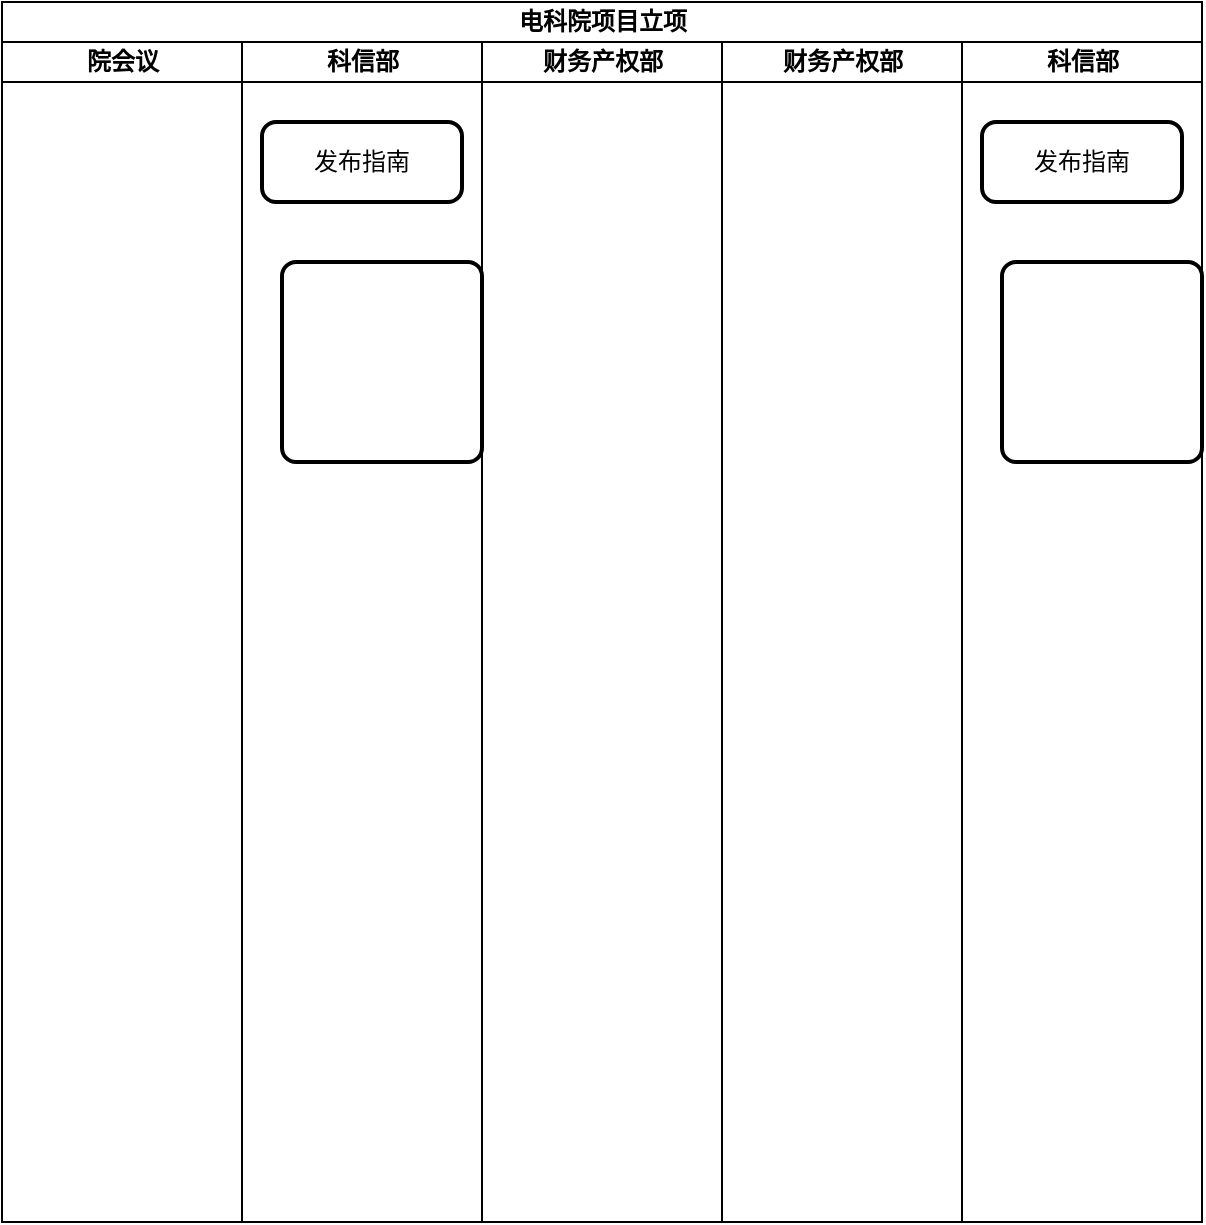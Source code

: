 <mxfile version="14.0.3" type="github">
  <diagram id="5sWGfUQDNzh1LS6Xpi2J" name="Page-1">
    <mxGraphModel dx="868" dy="463" grid="1" gridSize="10" guides="1" tooltips="1" connect="1" arrows="1" fold="1" page="1" pageScale="1" pageWidth="827" pageHeight="1169" math="0" shadow="0">
      <root>
        <mxCell id="0" />
        <mxCell id="1" parent="0" />
        <mxCell id="Ojrs1QHKOC8dCMAqbBuq-1" value="电科院项目立项" style="swimlane;html=1;childLayout=stackLayout;resizeParent=1;resizeParentMax=0;startSize=20;" vertex="1" parent="1">
          <mxGeometry x="54" y="70" width="600" height="610" as="geometry">
            <mxRectangle x="54" y="30" width="120" height="20" as="alternateBounds" />
          </mxGeometry>
        </mxCell>
        <mxCell id="Ojrs1QHKOC8dCMAqbBuq-2" value="院会议" style="swimlane;html=1;startSize=20;" vertex="1" parent="Ojrs1QHKOC8dCMAqbBuq-1">
          <mxGeometry y="20" width="120" height="590" as="geometry" />
        </mxCell>
        <mxCell id="Ojrs1QHKOC8dCMAqbBuq-3" value="科信部" style="swimlane;html=1;startSize=20;" vertex="1" parent="Ojrs1QHKOC8dCMAqbBuq-1">
          <mxGeometry x="120" y="20" width="120" height="590" as="geometry" />
        </mxCell>
        <mxCell id="Ojrs1QHKOC8dCMAqbBuq-6" value="发布指南" style="rounded=1;whiteSpace=wrap;html=1;absoluteArcSize=1;arcSize=14;strokeWidth=2;" vertex="1" parent="Ojrs1QHKOC8dCMAqbBuq-3">
          <mxGeometry x="10" y="40" width="100" height="40" as="geometry" />
        </mxCell>
        <mxCell id="Ojrs1QHKOC8dCMAqbBuq-7" value="" style="rounded=1;whiteSpace=wrap;html=1;absoluteArcSize=1;arcSize=14;strokeWidth=2;" vertex="1" parent="Ojrs1QHKOC8dCMAqbBuq-3">
          <mxGeometry x="20" y="110" width="100" height="100" as="geometry" />
        </mxCell>
        <mxCell id="Ojrs1QHKOC8dCMAqbBuq-4" value="财务产权部" style="swimlane;html=1;startSize=20;" vertex="1" parent="Ojrs1QHKOC8dCMAqbBuq-1">
          <mxGeometry x="240" y="20" width="120" height="590" as="geometry">
            <mxRectangle x="240" y="20" width="30" height="570" as="alternateBounds" />
          </mxGeometry>
        </mxCell>
        <mxCell id="Ojrs1QHKOC8dCMAqbBuq-24" value="财务产权部" style="swimlane;html=1;startSize=20;" vertex="1" parent="Ojrs1QHKOC8dCMAqbBuq-1">
          <mxGeometry x="360" y="20" width="120" height="590" as="geometry">
            <mxRectangle x="240" y="20" width="30" height="570" as="alternateBounds" />
          </mxGeometry>
        </mxCell>
        <mxCell id="Ojrs1QHKOC8dCMAqbBuq-25" value="科信部" style="swimlane;html=1;startSize=20;" vertex="1" parent="Ojrs1QHKOC8dCMAqbBuq-1">
          <mxGeometry x="480" y="20" width="120" height="590" as="geometry" />
        </mxCell>
        <mxCell id="Ojrs1QHKOC8dCMAqbBuq-26" value="发布指南" style="rounded=1;whiteSpace=wrap;html=1;absoluteArcSize=1;arcSize=14;strokeWidth=2;" vertex="1" parent="Ojrs1QHKOC8dCMAqbBuq-25">
          <mxGeometry x="10" y="40" width="100" height="40" as="geometry" />
        </mxCell>
        <mxCell id="Ojrs1QHKOC8dCMAqbBuq-27" value="" style="rounded=1;whiteSpace=wrap;html=1;absoluteArcSize=1;arcSize=14;strokeWidth=2;" vertex="1" parent="Ojrs1QHKOC8dCMAqbBuq-25">
          <mxGeometry x="20" y="110" width="100" height="100" as="geometry" />
        </mxCell>
      </root>
    </mxGraphModel>
  </diagram>
</mxfile>
